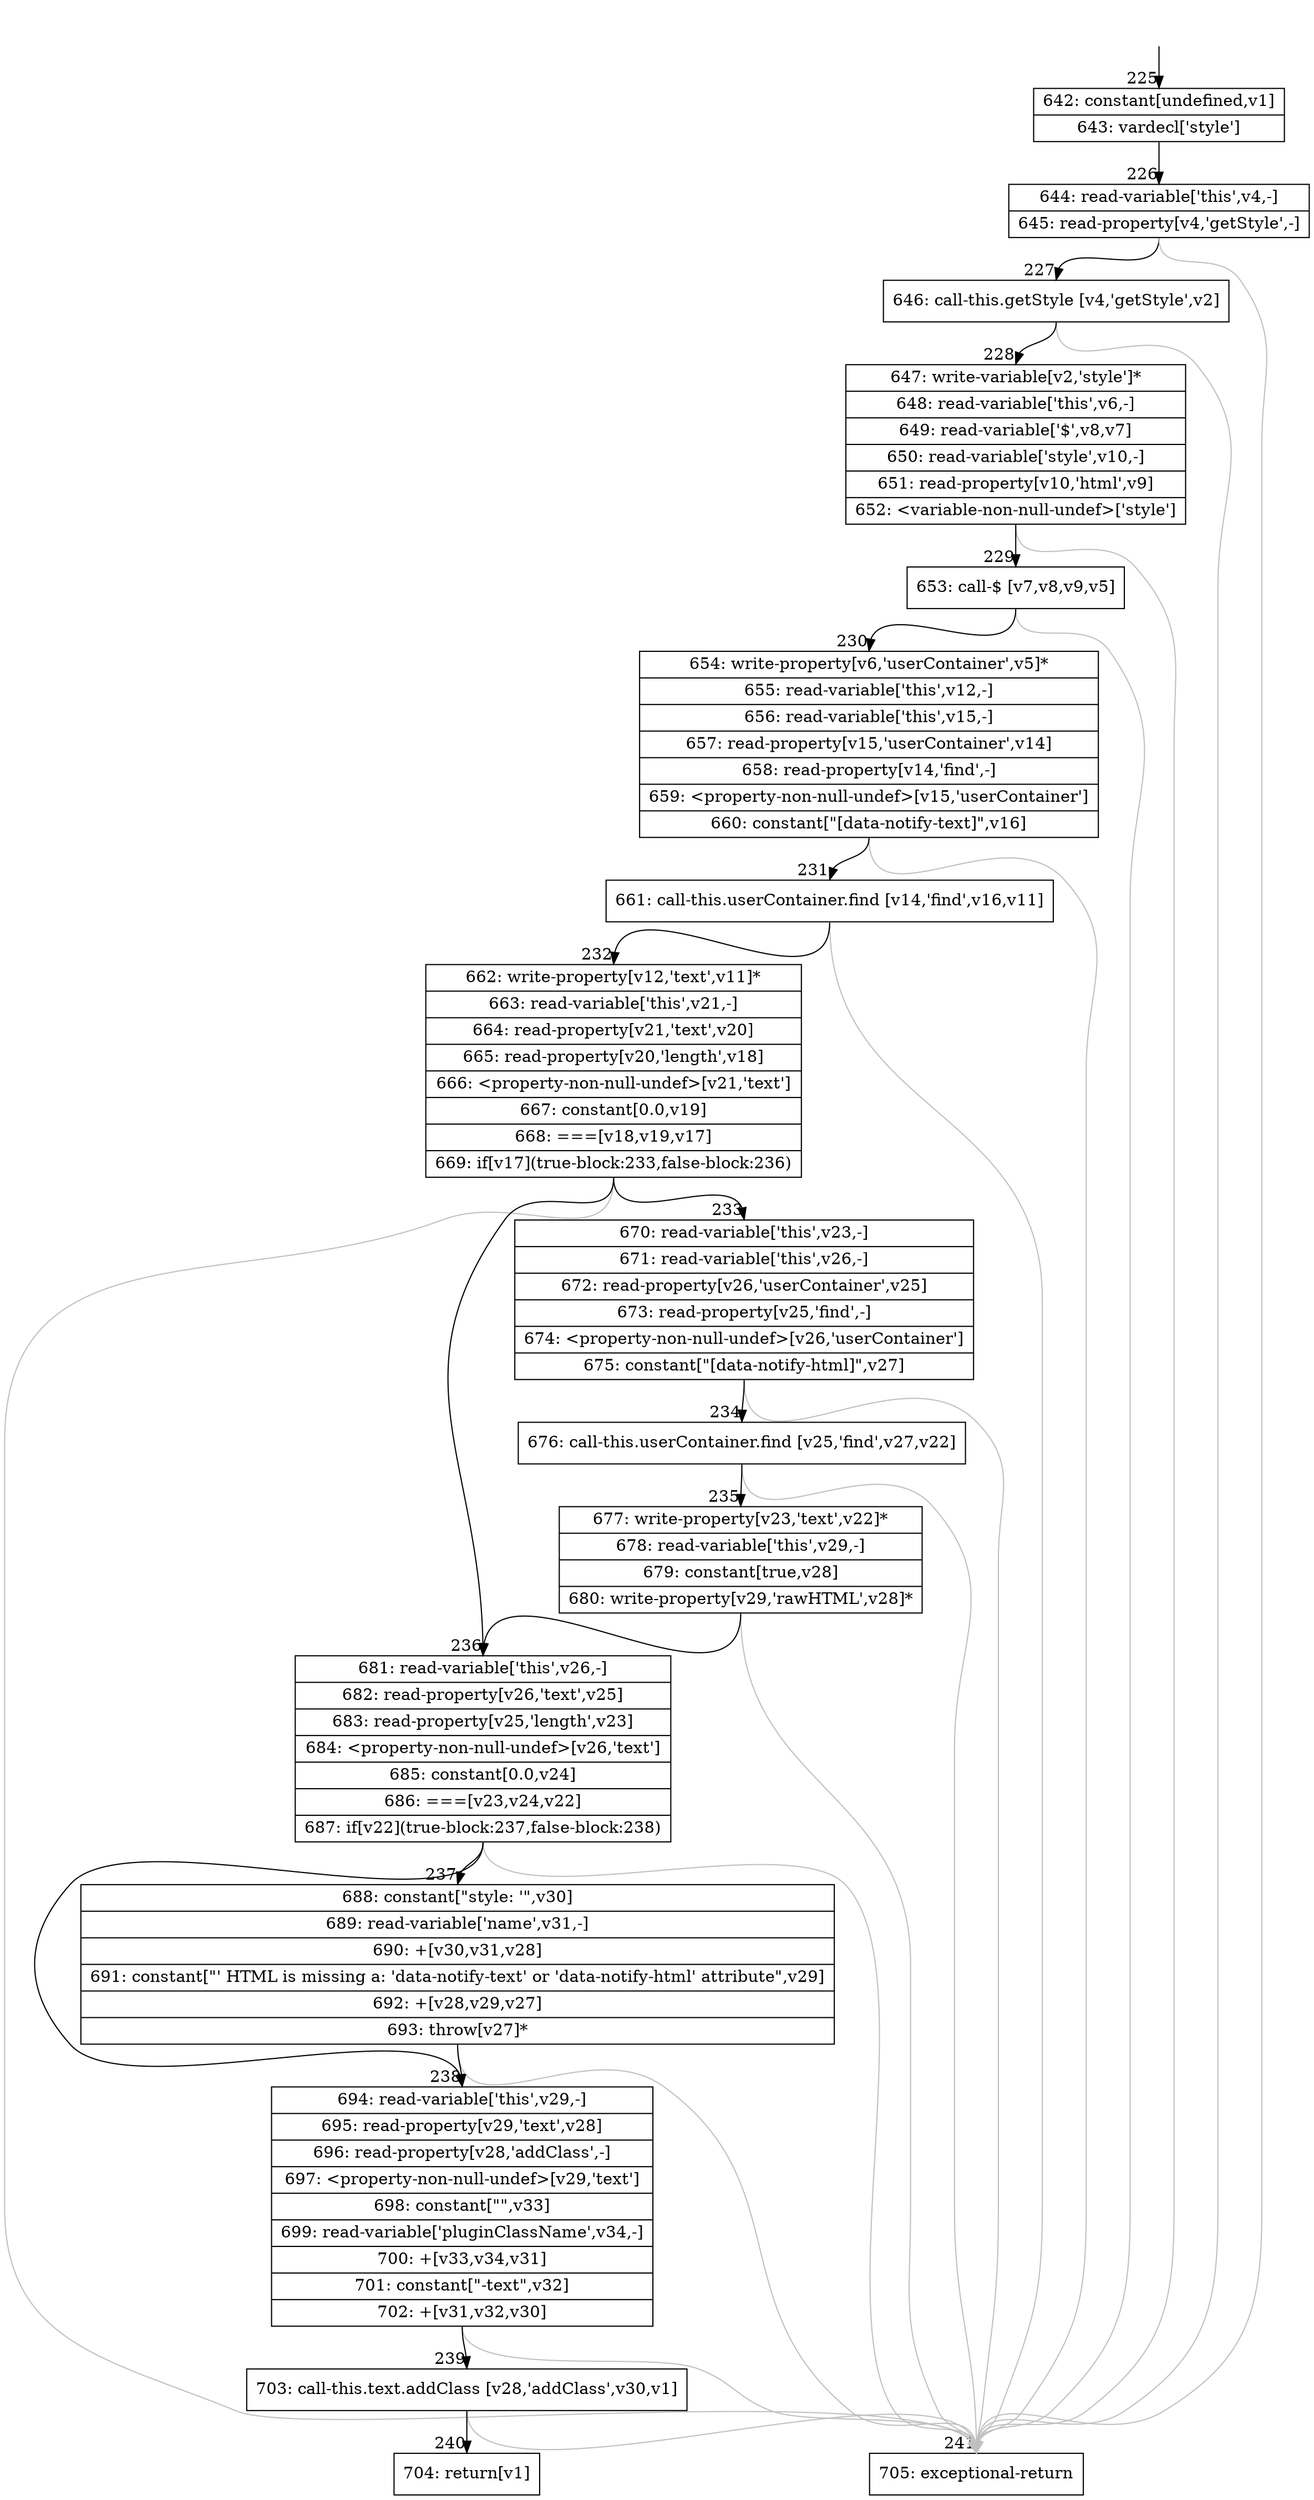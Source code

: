 digraph {
rankdir="TD"
BB_entry22[shape=none,label=""];
BB_entry22 -> BB225 [tailport=s, headport=n, headlabel="    225"]
BB225 [shape=record label="{642: constant[undefined,v1]|643: vardecl['style']}" ] 
BB225 -> BB226 [tailport=s, headport=n, headlabel="      226"]
BB226 [shape=record label="{644: read-variable['this',v4,-]|645: read-property[v4,'getStyle',-]}" ] 
BB226 -> BB227 [tailport=s, headport=n, headlabel="      227"]
BB226 -> BB241 [tailport=s, headport=n, color=gray, headlabel="      241"]
BB227 [shape=record label="{646: call-this.getStyle [v4,'getStyle',v2]}" ] 
BB227 -> BB228 [tailport=s, headport=n, headlabel="      228"]
BB227 -> BB241 [tailport=s, headport=n, color=gray]
BB228 [shape=record label="{647: write-variable[v2,'style']*|648: read-variable['this',v6,-]|649: read-variable['$',v8,v7]|650: read-variable['style',v10,-]|651: read-property[v10,'html',v9]|652: \<variable-non-null-undef\>['style']}" ] 
BB228 -> BB229 [tailport=s, headport=n, headlabel="      229"]
BB228 -> BB241 [tailport=s, headport=n, color=gray]
BB229 [shape=record label="{653: call-$ [v7,v8,v9,v5]}" ] 
BB229 -> BB230 [tailport=s, headport=n, headlabel="      230"]
BB229 -> BB241 [tailport=s, headport=n, color=gray]
BB230 [shape=record label="{654: write-property[v6,'userContainer',v5]*|655: read-variable['this',v12,-]|656: read-variable['this',v15,-]|657: read-property[v15,'userContainer',v14]|658: read-property[v14,'find',-]|659: \<property-non-null-undef\>[v15,'userContainer']|660: constant[\"[data-notify-text]\",v16]}" ] 
BB230 -> BB231 [tailport=s, headport=n, headlabel="      231"]
BB230 -> BB241 [tailport=s, headport=n, color=gray]
BB231 [shape=record label="{661: call-this.userContainer.find [v14,'find',v16,v11]}" ] 
BB231 -> BB232 [tailport=s, headport=n, headlabel="      232"]
BB231 -> BB241 [tailport=s, headport=n, color=gray]
BB232 [shape=record label="{662: write-property[v12,'text',v11]*|663: read-variable['this',v21,-]|664: read-property[v21,'text',v20]|665: read-property[v20,'length',v18]|666: \<property-non-null-undef\>[v21,'text']|667: constant[0.0,v19]|668: ===[v18,v19,v17]|669: if[v17](true-block:233,false-block:236)}" ] 
BB232 -> BB233 [tailport=s, headport=n, headlabel="      233"]
BB232 -> BB236 [tailport=s, headport=n, headlabel="      236"]
BB232 -> BB241 [tailport=s, headport=n, color=gray]
BB233 [shape=record label="{670: read-variable['this',v23,-]|671: read-variable['this',v26,-]|672: read-property[v26,'userContainer',v25]|673: read-property[v25,'find',-]|674: \<property-non-null-undef\>[v26,'userContainer']|675: constant[\"[data-notify-html]\",v27]}" ] 
BB233 -> BB234 [tailport=s, headport=n, headlabel="      234"]
BB233 -> BB241 [tailport=s, headport=n, color=gray]
BB234 [shape=record label="{676: call-this.userContainer.find [v25,'find',v27,v22]}" ] 
BB234 -> BB235 [tailport=s, headport=n, headlabel="      235"]
BB234 -> BB241 [tailport=s, headport=n, color=gray]
BB235 [shape=record label="{677: write-property[v23,'text',v22]*|678: read-variable['this',v29,-]|679: constant[true,v28]|680: write-property[v29,'rawHTML',v28]*}" ] 
BB235 -> BB236 [tailport=s, headport=n]
BB235 -> BB241 [tailport=s, headport=n, color=gray]
BB236 [shape=record label="{681: read-variable['this',v26,-]|682: read-property[v26,'text',v25]|683: read-property[v25,'length',v23]|684: \<property-non-null-undef\>[v26,'text']|685: constant[0.0,v24]|686: ===[v23,v24,v22]|687: if[v22](true-block:237,false-block:238)}" ] 
BB236 -> BB237 [tailport=s, headport=n, headlabel="      237"]
BB236 -> BB238 [tailport=s, headport=n, headlabel="      238"]
BB236 -> BB241 [tailport=s, headport=n, color=gray]
BB237 [shape=record label="{688: constant[\"style: '\",v30]|689: read-variable['name',v31,-]|690: +[v30,v31,v28]|691: constant[\"' HTML is missing a: 'data-notify-text' or 'data-notify-html' attribute\",v29]|692: +[v28,v29,v27]|693: throw[v27]*}" ] 
BB237 -> BB238 [tailport=s, headport=n]
BB237 -> BB241 [tailport=s, headport=n, color=gray]
BB238 [shape=record label="{694: read-variable['this',v29,-]|695: read-property[v29,'text',v28]|696: read-property[v28,'addClass',-]|697: \<property-non-null-undef\>[v29,'text']|698: constant[\"\",v33]|699: read-variable['pluginClassName',v34,-]|700: +[v33,v34,v31]|701: constant[\"-text\",v32]|702: +[v31,v32,v30]}" ] 
BB238 -> BB239 [tailport=s, headport=n, headlabel="      239"]
BB238 -> BB241 [tailport=s, headport=n, color=gray]
BB239 [shape=record label="{703: call-this.text.addClass [v28,'addClass',v30,v1]}" ] 
BB239 -> BB240 [tailport=s, headport=n, headlabel="      240"]
BB239 -> BB241 [tailport=s, headport=n, color=gray]
BB240 [shape=record label="{704: return[v1]}" ] 
BB241 [shape=record label="{705: exceptional-return}" ] 
//#$~ 242
}
